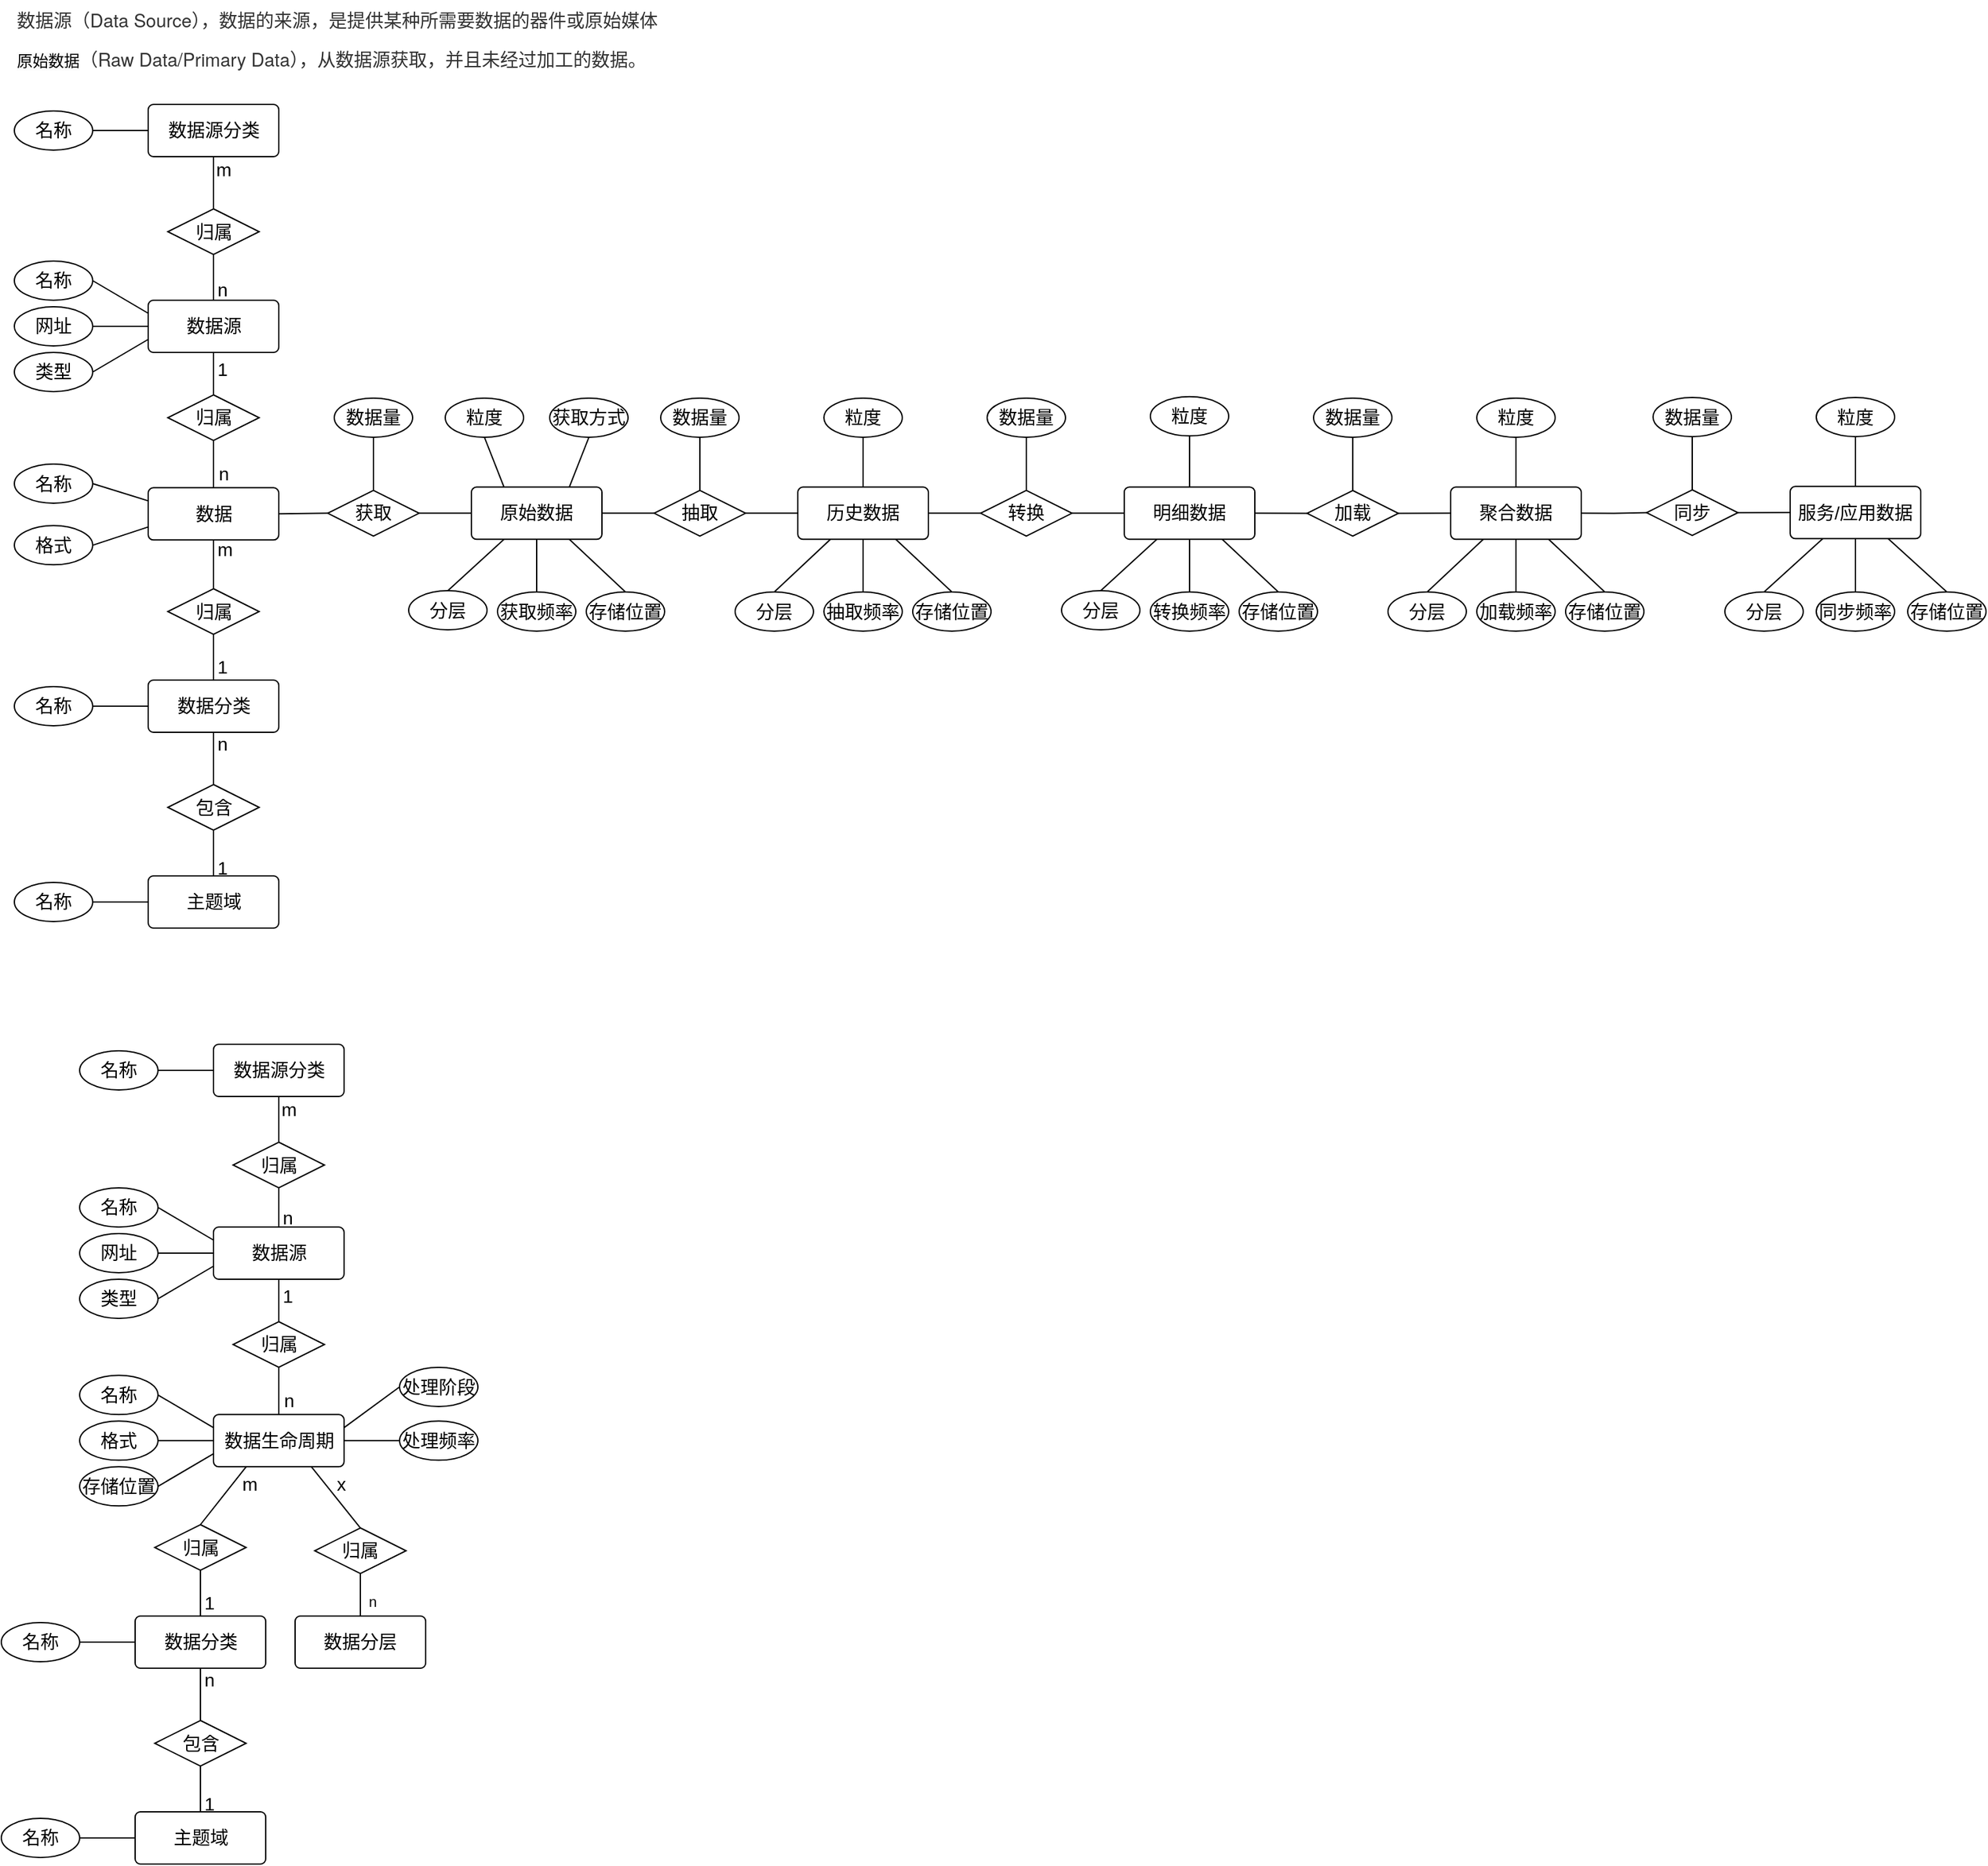 <mxfile version="21.7.0" type="github">
  <diagram name="第 1 页" id="xS20llQHIGYEkxfeYoXw">
    <mxGraphModel dx="1365" dy="743" grid="1" gridSize="10" guides="1" tooltips="1" connect="1" arrows="1" fold="1" page="1" pageScale="1" pageWidth="827" pageHeight="1169" math="0" shadow="0">
      <root>
        <mxCell id="0" />
        <mxCell id="1" parent="0" />
        <mxCell id="eYtLX1sueXq6XXSOePco-15" value="&lt;div style=&quot;text-indent: 0px;&quot;&gt;&lt;span style=&quot;background-color: rgb(255, 255, 255); color: rgb(51, 51, 51); font-family: &amp;quot;Helvetica Neue&amp;quot;, Helvetica, Arial, &amp;quot;PingFang SC&amp;quot;, &amp;quot;Hiragino Sans GB&amp;quot;, &amp;quot;Microsoft YaHei&amp;quot;, &amp;quot;WenQuanYi Micro Hei&amp;quot;, sans-serif, font-extend; font-size: 14px; text-indent: 28px;&quot;&gt;数据源（Data Source），数据的来源，是提供某种所需要数据的器件或原始媒体&lt;/span&gt;&lt;/div&gt;" style="text;html=1;align=left;verticalAlign=middle;resizable=0;points=[];autosize=1;strokeColor=none;fillColor=none;" parent="1" vertex="1">
          <mxGeometry x="10" y="20" width="520" height="30" as="geometry" />
        </mxCell>
        <mxCell id="eYtLX1sueXq6XXSOePco-158" value="数据源分类" style="rounded=1;arcSize=10;whiteSpace=wrap;html=1;align=center;fontSize=14;" parent="1" vertex="1">
          <mxGeometry x="112.5" y="100" width="100" height="40" as="geometry" />
        </mxCell>
        <mxCell id="eYtLX1sueXq6XXSOePco-214" style="rounded=0;orthogonalLoop=1;jettySize=auto;html=1;exitX=0.5;exitY=1;exitDx=0;exitDy=0;entryX=0.5;entryY=0;entryDx=0;entryDy=0;endArrow=none;endFill=0;fontSize=14;" parent="1" source="eYtLX1sueXq6XXSOePco-168" target="eYtLX1sueXq6XXSOePco-213" edge="1">
          <mxGeometry relative="1" as="geometry" />
        </mxCell>
        <mxCell id="gx6p3o4MY4u04sLQPve0-1" value="m" style="edgeLabel;html=1;align=center;verticalAlign=middle;resizable=0;points=[];fontSize=14;" parent="eYtLX1sueXq6XXSOePco-214" vertex="1" connectable="0">
          <mxGeometry x="-0.563" y="1" relative="1" as="geometry">
            <mxPoint x="7" y="-1" as="offset" />
          </mxGeometry>
        </mxCell>
        <mxCell id="SpvelTxBawjxUC9liyV8-4" style="rounded=0;orthogonalLoop=1;jettySize=auto;html=1;exitX=1;exitY=0.5;exitDx=0;exitDy=0;endArrow=none;endFill=0;entryX=0;entryY=0.5;entryDx=0;entryDy=0;fontSize=14;" edge="1" parent="1" source="eYtLX1sueXq6XXSOePco-168" target="SpvelTxBawjxUC9liyV8-5">
          <mxGeometry relative="1" as="geometry">
            <mxPoint x="262.5" y="376.17" as="targetPoint" />
          </mxGeometry>
        </mxCell>
        <mxCell id="eYtLX1sueXq6XXSOePco-168" value="数据" style="rounded=1;arcSize=10;whiteSpace=wrap;html=1;align=center;fontSize=14;" parent="1" vertex="1">
          <mxGeometry x="112.5" y="393.67" width="100" height="40" as="geometry" />
        </mxCell>
        <mxCell id="SpvelTxBawjxUC9liyV8-2" style="rounded=0;orthogonalLoop=1;jettySize=auto;html=1;exitX=1;exitY=0.5;exitDx=0;exitDy=0;entryX=0;entryY=0.25;entryDx=0;entryDy=0;endArrow=none;endFill=0;fontSize=14;" edge="1" parent="1" source="eYtLX1sueXq6XXSOePco-169" target="eYtLX1sueXq6XXSOePco-168">
          <mxGeometry relative="1" as="geometry" />
        </mxCell>
        <mxCell id="eYtLX1sueXq6XXSOePco-169" value="名称" style="ellipse;whiteSpace=wrap;html=1;align=center;fontSize=14;" parent="1" vertex="1">
          <mxGeometry x="10" y="375.5" width="60" height="30" as="geometry" />
        </mxCell>
        <mxCell id="SpvelTxBawjxUC9liyV8-1" style="rounded=0;orthogonalLoop=1;jettySize=auto;html=1;exitX=1;exitY=0.5;exitDx=0;exitDy=0;entryX=0;entryY=0.75;entryDx=0;entryDy=0;endArrow=none;endFill=0;fontSize=14;" edge="1" parent="1" source="eYtLX1sueXq6XXSOePco-170" target="eYtLX1sueXq6XXSOePco-168">
          <mxGeometry relative="1" as="geometry" />
        </mxCell>
        <mxCell id="eYtLX1sueXq6XXSOePco-170" value="格式" style="ellipse;whiteSpace=wrap;html=1;align=center;fontSize=14;" parent="1" vertex="1">
          <mxGeometry x="10" y="422.67" width="60" height="30" as="geometry" />
        </mxCell>
        <mxCell id="eYtLX1sueXq6XXSOePco-184" value="&lt;div style=&quot;text-indent: 0px;&quot;&gt;&lt;span style=&quot;text-indent: 28px; font-size: 12px; background-color: rgb(251, 251, 251);&quot;&gt;原始数据&lt;/span&gt;&lt;span style=&quot;background-color: rgb(255, 255, 255); color: rgb(51, 51, 51); font-family: &amp;quot;Helvetica Neue&amp;quot;, Helvetica, Arial, &amp;quot;PingFang SC&amp;quot;, &amp;quot;Hiragino Sans GB&amp;quot;, &amp;quot;Microsoft YaHei&amp;quot;, &amp;quot;WenQuanYi Micro Hei&amp;quot;, sans-serif, font-extend; font-size: 14px; text-indent: 28px;&quot;&gt;（Raw Data/Primary Data），从数据源获取，并且未经过加工的数据。&lt;/span&gt;&lt;/div&gt;" style="text;html=1;align=left;verticalAlign=middle;resizable=0;points=[];autosize=1;strokeColor=none;fillColor=none;" parent="1" vertex="1">
          <mxGeometry x="10" y="50" width="510" height="30" as="geometry" />
        </mxCell>
        <mxCell id="eYtLX1sueXq6XXSOePco-212" style="rounded=0;orthogonalLoop=1;jettySize=auto;html=1;exitX=0.5;exitY=1;exitDx=0;exitDy=0;endArrow=none;endFill=0;fontSize=14;" parent="1" source="eYtLX1sueXq6XXSOePco-201" target="eYtLX1sueXq6XXSOePco-168" edge="1">
          <mxGeometry relative="1" as="geometry" />
        </mxCell>
        <mxCell id="eYtLX1sueXq6XXSOePco-229" value="n" style="edgeLabel;html=1;align=center;verticalAlign=middle;resizable=0;points=[];fontSize=14;" parent="eYtLX1sueXq6XXSOePco-212" vertex="1" connectable="0">
          <mxGeometry x="0.512" y="2" relative="1" as="geometry">
            <mxPoint x="5" y="-2" as="offset" />
          </mxGeometry>
        </mxCell>
        <mxCell id="eYtLX1sueXq6XXSOePco-201" value="归属" style="shape=rhombus;perimeter=rhombusPerimeter;whiteSpace=wrap;html=1;align=center;fontSize=14;" parent="1" vertex="1">
          <mxGeometry x="127.5" y="322.5" width="70" height="35" as="geometry" />
        </mxCell>
        <mxCell id="eYtLX1sueXq6XXSOePco-211" style="rounded=0;orthogonalLoop=1;jettySize=auto;html=1;exitX=0.5;exitY=1;exitDx=0;exitDy=0;entryX=0.5;entryY=0;entryDx=0;entryDy=0;endArrow=none;endFill=0;fontSize=14;" parent="1" source="eYtLX1sueXq6XXSOePco-204" target="eYtLX1sueXq6XXSOePco-201" edge="1">
          <mxGeometry relative="1" as="geometry" />
        </mxCell>
        <mxCell id="eYtLX1sueXq6XXSOePco-227" value="1" style="edgeLabel;html=1;align=center;verticalAlign=middle;resizable=0;points=[];fontSize=14;" parent="eYtLX1sueXq6XXSOePco-211" vertex="1" connectable="0">
          <mxGeometry x="-0.706" y="1" relative="1" as="geometry">
            <mxPoint x="5" y="8" as="offset" />
          </mxGeometry>
        </mxCell>
        <mxCell id="SpvelTxBawjxUC9liyV8-14" style="rounded=0;orthogonalLoop=1;jettySize=auto;html=1;exitX=0.5;exitY=0;exitDx=0;exitDy=0;entryX=0.5;entryY=1;entryDx=0;entryDy=0;endArrow=none;endFill=0;fontSize=14;" edge="1" parent="1" source="eYtLX1sueXq6XXSOePco-204" target="gx6p3o4MY4u04sLQPve0-5">
          <mxGeometry relative="1" as="geometry" />
        </mxCell>
        <mxCell id="SpvelTxBawjxUC9liyV8-20" value="n" style="edgeLabel;html=1;align=center;verticalAlign=middle;resizable=0;points=[];fontSize=14;" vertex="1" connectable="0" parent="SpvelTxBawjxUC9liyV8-14">
          <mxGeometry x="-0.465" relative="1" as="geometry">
            <mxPoint x="6" y="1" as="offset" />
          </mxGeometry>
        </mxCell>
        <mxCell id="eYtLX1sueXq6XXSOePco-204" value="数据源" style="rounded=1;arcSize=10;whiteSpace=wrap;html=1;align=center;fontSize=14;" parent="1" vertex="1">
          <mxGeometry x="112.5" y="250.0" width="100" height="40" as="geometry" />
        </mxCell>
        <mxCell id="SpvelTxBawjxUC9liyV8-13" style="rounded=0;orthogonalLoop=1;jettySize=auto;html=1;exitX=1;exitY=0.5;exitDx=0;exitDy=0;entryX=0;entryY=0.75;entryDx=0;entryDy=0;endArrow=none;endFill=0;fontSize=14;" edge="1" parent="1" source="eYtLX1sueXq6XXSOePco-205" target="eYtLX1sueXq6XXSOePco-204">
          <mxGeometry relative="1" as="geometry" />
        </mxCell>
        <mxCell id="eYtLX1sueXq6XXSOePco-205" value="类型" style="ellipse;whiteSpace=wrap;html=1;align=center;fontSize=14;" parent="1" vertex="1">
          <mxGeometry x="10" y="290" width="60" height="30" as="geometry" />
        </mxCell>
        <mxCell id="SpvelTxBawjxUC9liyV8-11" style="rounded=0;orthogonalLoop=1;jettySize=auto;html=1;exitX=1;exitY=0.5;exitDx=0;exitDy=0;entryX=0;entryY=0.5;entryDx=0;entryDy=0;endArrow=none;endFill=0;fontSize=14;" edge="1" parent="1" source="eYtLX1sueXq6XXSOePco-206" target="eYtLX1sueXq6XXSOePco-204">
          <mxGeometry relative="1" as="geometry" />
        </mxCell>
        <mxCell id="eYtLX1sueXq6XXSOePco-206" value="网址" style="ellipse;whiteSpace=wrap;html=1;align=center;fontSize=14;" parent="1" vertex="1">
          <mxGeometry x="10" y="255" width="60" height="30" as="geometry" />
        </mxCell>
        <mxCell id="SpvelTxBawjxUC9liyV8-12" style="rounded=0;orthogonalLoop=1;jettySize=auto;html=1;exitX=1;exitY=0.5;exitDx=0;exitDy=0;entryX=0;entryY=0.25;entryDx=0;entryDy=0;endArrow=none;endFill=0;fontSize=14;" edge="1" parent="1" source="eYtLX1sueXq6XXSOePco-207" target="eYtLX1sueXq6XXSOePco-204">
          <mxGeometry relative="1" as="geometry" />
        </mxCell>
        <mxCell id="eYtLX1sueXq6XXSOePco-207" value="名称" style="ellipse;whiteSpace=wrap;html=1;align=center;fontSize=14;" parent="1" vertex="1">
          <mxGeometry x="10" y="220" width="60" height="30" as="geometry" />
        </mxCell>
        <mxCell id="eYtLX1sueXq6XXSOePco-218" style="rounded=0;orthogonalLoop=1;jettySize=auto;html=1;exitX=0.5;exitY=1;exitDx=0;exitDy=0;entryX=0.5;entryY=0;entryDx=0;entryDy=0;endArrow=none;endFill=0;fontSize=14;" parent="1" source="eYtLX1sueXq6XXSOePco-213" target="eYtLX1sueXq6XXSOePco-216" edge="1">
          <mxGeometry relative="1" as="geometry" />
        </mxCell>
        <mxCell id="gx6p3o4MY4u04sLQPve0-2" value="1" style="edgeLabel;html=1;align=center;verticalAlign=middle;resizable=0;points=[];fontSize=14;" parent="eYtLX1sueXq6XXSOePco-218" vertex="1" connectable="0">
          <mxGeometry x="0.426" y="2" relative="1" as="geometry">
            <mxPoint x="4" as="offset" />
          </mxGeometry>
        </mxCell>
        <mxCell id="eYtLX1sueXq6XXSOePco-213" value="归属" style="shape=rhombus;perimeter=rhombusPerimeter;whiteSpace=wrap;html=1;align=center;fontSize=14;" parent="1" vertex="1">
          <mxGeometry x="127.5" y="471" width="70" height="35" as="geometry" />
        </mxCell>
        <mxCell id="eYtLX1sueXq6XXSOePco-220" style="rounded=0;orthogonalLoop=1;jettySize=auto;html=1;exitX=0.5;exitY=1;exitDx=0;exitDy=0;entryX=0.5;entryY=0;entryDx=0;entryDy=0;endArrow=none;endFill=0;fontSize=14;" parent="1" source="eYtLX1sueXq6XXSOePco-216" target="eYtLX1sueXq6XXSOePco-219" edge="1">
          <mxGeometry relative="1" as="geometry" />
        </mxCell>
        <mxCell id="gx6p3o4MY4u04sLQPve0-3" value="n" style="edgeLabel;html=1;align=center;verticalAlign=middle;resizable=0;points=[];fontSize=14;" parent="eYtLX1sueXq6XXSOePco-220" vertex="1" connectable="0">
          <mxGeometry x="-0.564" y="1" relative="1" as="geometry">
            <mxPoint x="5" as="offset" />
          </mxGeometry>
        </mxCell>
        <mxCell id="SpvelTxBawjxUC9liyV8-9" style="rounded=0;orthogonalLoop=1;jettySize=auto;html=1;exitX=0;exitY=0.5;exitDx=0;exitDy=0;entryX=1;entryY=0.5;entryDx=0;entryDy=0;endArrow=none;endFill=0;fontSize=14;" edge="1" parent="1" source="eYtLX1sueXq6XXSOePco-216" target="eYtLX1sueXq6XXSOePco-217">
          <mxGeometry relative="1" as="geometry" />
        </mxCell>
        <mxCell id="eYtLX1sueXq6XXSOePco-216" value="数据分类" style="rounded=1;arcSize=10;whiteSpace=wrap;html=1;align=center;fontSize=14;" parent="1" vertex="1">
          <mxGeometry x="112.5" y="541" width="100" height="40" as="geometry" />
        </mxCell>
        <mxCell id="eYtLX1sueXq6XXSOePco-217" value="名称" style="ellipse;whiteSpace=wrap;html=1;align=center;fontSize=14;" parent="1" vertex="1">
          <mxGeometry x="10" y="546" width="60" height="30" as="geometry" />
        </mxCell>
        <mxCell id="eYtLX1sueXq6XXSOePco-223" style="rounded=0;orthogonalLoop=1;jettySize=auto;html=1;exitX=0.5;exitY=1;exitDx=0;exitDy=0;entryX=0.5;entryY=0;entryDx=0;entryDy=0;endArrow=none;endFill=0;fontSize=14;" parent="1" source="eYtLX1sueXq6XXSOePco-219" target="eYtLX1sueXq6XXSOePco-222" edge="1">
          <mxGeometry relative="1" as="geometry" />
        </mxCell>
        <mxCell id="gx6p3o4MY4u04sLQPve0-4" value="1" style="edgeLabel;html=1;align=center;verticalAlign=middle;resizable=0;points=[];fontSize=14;" parent="eYtLX1sueXq6XXSOePco-223" vertex="1" connectable="0">
          <mxGeometry x="0.559" y="1" relative="1" as="geometry">
            <mxPoint x="5" y="1" as="offset" />
          </mxGeometry>
        </mxCell>
        <mxCell id="eYtLX1sueXq6XXSOePco-219" value="包含" style="shape=rhombus;perimeter=rhombusPerimeter;whiteSpace=wrap;html=1;align=center;fontSize=14;" parent="1" vertex="1">
          <mxGeometry x="127.5" y="621" width="70" height="35" as="geometry" />
        </mxCell>
        <mxCell id="SpvelTxBawjxUC9liyV8-10" style="rounded=0;orthogonalLoop=1;jettySize=auto;html=1;exitX=0;exitY=0.5;exitDx=0;exitDy=0;entryX=1;entryY=0.5;entryDx=0;entryDy=0;endArrow=none;endFill=0;fontSize=14;" edge="1" parent="1" source="eYtLX1sueXq6XXSOePco-222" target="eYtLX1sueXq6XXSOePco-224">
          <mxGeometry relative="1" as="geometry" />
        </mxCell>
        <mxCell id="eYtLX1sueXq6XXSOePco-222" value="主题域" style="rounded=1;arcSize=10;whiteSpace=wrap;html=1;align=center;fontSize=14;" parent="1" vertex="1">
          <mxGeometry x="112.5" y="691" width="100" height="40" as="geometry" />
        </mxCell>
        <mxCell id="eYtLX1sueXq6XXSOePco-224" value="名称" style="ellipse;whiteSpace=wrap;html=1;align=center;fontSize=14;" parent="1" vertex="1">
          <mxGeometry x="10" y="696" width="60" height="30" as="geometry" />
        </mxCell>
        <mxCell id="SpvelTxBawjxUC9liyV8-15" style="rounded=0;orthogonalLoop=1;jettySize=auto;html=1;exitX=0.5;exitY=0;exitDx=0;exitDy=0;entryX=0.5;entryY=1;entryDx=0;entryDy=0;endArrow=none;endFill=0;fontSize=14;" edge="1" parent="1" source="gx6p3o4MY4u04sLQPve0-5" target="eYtLX1sueXq6XXSOePco-158">
          <mxGeometry relative="1" as="geometry" />
        </mxCell>
        <mxCell id="SpvelTxBawjxUC9liyV8-21" value="m" style="edgeLabel;html=1;align=center;verticalAlign=middle;resizable=0;points=[];fontSize=14;" vertex="1" connectable="0" parent="SpvelTxBawjxUC9liyV8-15">
          <mxGeometry x="0.818" y="-1" relative="1" as="geometry">
            <mxPoint x="6" y="6" as="offset" />
          </mxGeometry>
        </mxCell>
        <mxCell id="gx6p3o4MY4u04sLQPve0-5" value="归属" style="shape=rhombus;perimeter=rhombusPerimeter;whiteSpace=wrap;html=1;align=center;fontSize=14;" parent="1" vertex="1">
          <mxGeometry x="127.5" y="180" width="70" height="35" as="geometry" />
        </mxCell>
        <mxCell id="SpvelTxBawjxUC9liyV8-16" style="rounded=0;orthogonalLoop=1;jettySize=auto;html=1;exitX=1;exitY=0.5;exitDx=0;exitDy=0;entryX=0;entryY=0.5;entryDx=0;entryDy=0;endArrow=none;endFill=0;fontSize=14;" edge="1" parent="1" source="gx6p3o4MY4u04sLQPve0-9" target="eYtLX1sueXq6XXSOePco-158">
          <mxGeometry relative="1" as="geometry" />
        </mxCell>
        <mxCell id="gx6p3o4MY4u04sLQPve0-9" value="名称" style="ellipse;whiteSpace=wrap;html=1;align=center;fontSize=14;" parent="1" vertex="1">
          <mxGeometry x="10" y="105" width="60" height="30" as="geometry" />
        </mxCell>
        <mxCell id="SpvelTxBawjxUC9liyV8-8" style="rounded=0;orthogonalLoop=1;jettySize=auto;html=1;exitX=1;exitY=0.5;exitDx=0;exitDy=0;entryX=0;entryY=0.5;entryDx=0;entryDy=0;endArrow=none;endFill=0;fontSize=14;" edge="1" parent="1" source="SpvelTxBawjxUC9liyV8-5" target="SpvelTxBawjxUC9liyV8-7">
          <mxGeometry relative="1" as="geometry" />
        </mxCell>
        <mxCell id="SpvelTxBawjxUC9liyV8-24" style="rounded=0;orthogonalLoop=1;jettySize=auto;html=1;exitX=0.5;exitY=0;exitDx=0;exitDy=0;entryX=0.5;entryY=1;entryDx=0;entryDy=0;endArrow=none;endFill=0;fontSize=14;" edge="1" parent="1" source="SpvelTxBawjxUC9liyV8-5" target="SpvelTxBawjxUC9liyV8-23">
          <mxGeometry relative="1" as="geometry" />
        </mxCell>
        <mxCell id="SpvelTxBawjxUC9liyV8-5" value="获取" style="shape=rhombus;perimeter=rhombusPerimeter;whiteSpace=wrap;html=1;align=center;fontSize=14;" vertex="1" parent="1">
          <mxGeometry x="250" y="395.67" width="70" height="35" as="geometry" />
        </mxCell>
        <mxCell id="SpvelTxBawjxUC9liyV8-26" style="rounded=0;orthogonalLoop=1;jettySize=auto;html=1;exitX=0.25;exitY=0;exitDx=0;exitDy=0;entryX=0.5;entryY=1;entryDx=0;entryDy=0;endArrow=none;endFill=0;fontSize=14;" edge="1" parent="1" source="SpvelTxBawjxUC9liyV8-7" target="SpvelTxBawjxUC9liyV8-25">
          <mxGeometry relative="1" as="geometry" />
        </mxCell>
        <mxCell id="SpvelTxBawjxUC9liyV8-28" style="rounded=0;orthogonalLoop=1;jettySize=auto;html=1;exitX=0.25;exitY=1;exitDx=0;exitDy=0;entryX=0.5;entryY=0;entryDx=0;entryDy=0;endArrow=none;endFill=0;fontSize=14;" edge="1" parent="1" source="SpvelTxBawjxUC9liyV8-7" target="SpvelTxBawjxUC9liyV8-27">
          <mxGeometry relative="1" as="geometry" />
        </mxCell>
        <mxCell id="SpvelTxBawjxUC9liyV8-30" style="rounded=0;orthogonalLoop=1;jettySize=auto;html=1;exitX=0.75;exitY=1;exitDx=0;exitDy=0;entryX=0.5;entryY=0;entryDx=0;entryDy=0;endArrow=none;endFill=0;fontSize=14;" edge="1" parent="1" source="SpvelTxBawjxUC9liyV8-7" target="SpvelTxBawjxUC9liyV8-29">
          <mxGeometry relative="1" as="geometry" />
        </mxCell>
        <mxCell id="SpvelTxBawjxUC9liyV8-36" style="rounded=0;orthogonalLoop=1;jettySize=auto;html=1;exitX=1;exitY=0.5;exitDx=0;exitDy=0;entryX=0;entryY=0.5;entryDx=0;entryDy=0;endArrow=none;endFill=0;" edge="1" parent="1" source="SpvelTxBawjxUC9liyV8-7" target="SpvelTxBawjxUC9liyV8-35">
          <mxGeometry relative="1" as="geometry" />
        </mxCell>
        <mxCell id="SpvelTxBawjxUC9liyV8-140" style="edgeStyle=orthogonalEdgeStyle;rounded=0;orthogonalLoop=1;jettySize=auto;html=1;exitX=0.5;exitY=1;exitDx=0;exitDy=0;entryX=0.5;entryY=0;entryDx=0;entryDy=0;endArrow=none;endFill=0;" edge="1" parent="1" source="SpvelTxBawjxUC9liyV8-7" target="SpvelTxBawjxUC9liyV8-139">
          <mxGeometry relative="1" as="geometry" />
        </mxCell>
        <mxCell id="SpvelTxBawjxUC9liyV8-7" value="原始数据" style="rounded=1;arcSize=10;whiteSpace=wrap;html=1;align=center;fontSize=14;" vertex="1" parent="1">
          <mxGeometry x="360" y="393.17" width="100" height="40" as="geometry" />
        </mxCell>
        <mxCell id="SpvelTxBawjxUC9liyV8-23" value="数据量" style="ellipse;whiteSpace=wrap;html=1;align=center;fontSize=14;" vertex="1" parent="1">
          <mxGeometry x="255" y="325" width="60" height="30" as="geometry" />
        </mxCell>
        <mxCell id="SpvelTxBawjxUC9liyV8-25" value="粒度" style="ellipse;whiteSpace=wrap;html=1;align=center;fontSize=14;" vertex="1" parent="1">
          <mxGeometry x="340" y="325" width="60" height="30" as="geometry" />
        </mxCell>
        <mxCell id="SpvelTxBawjxUC9liyV8-27" value="分层" style="ellipse;whiteSpace=wrap;html=1;align=center;fontSize=14;" vertex="1" parent="1">
          <mxGeometry x="312" y="472.5" width="60" height="30" as="geometry" />
        </mxCell>
        <mxCell id="SpvelTxBawjxUC9liyV8-29" value="存储位置" style="ellipse;whiteSpace=wrap;html=1;align=center;fontSize=14;" vertex="1" parent="1">
          <mxGeometry x="448" y="473.5" width="60" height="30" as="geometry" />
        </mxCell>
        <mxCell id="SpvelTxBawjxUC9liyV8-34" style="rounded=0;orthogonalLoop=1;jettySize=auto;html=1;exitX=0.5;exitY=1;exitDx=0;exitDy=0;entryX=0.75;entryY=0;entryDx=0;entryDy=0;endArrow=none;endFill=0;fontSize=14;" edge="1" parent="1" source="SpvelTxBawjxUC9liyV8-32" target="SpvelTxBawjxUC9liyV8-7">
          <mxGeometry relative="1" as="geometry" />
        </mxCell>
        <mxCell id="SpvelTxBawjxUC9liyV8-32" value="获取方式" style="ellipse;whiteSpace=wrap;html=1;align=center;fontSize=14;" vertex="1" parent="1">
          <mxGeometry x="420" y="325" width="60" height="30" as="geometry" />
        </mxCell>
        <mxCell id="SpvelTxBawjxUC9liyV8-39" style="rounded=0;orthogonalLoop=1;jettySize=auto;html=1;exitX=1;exitY=0.5;exitDx=0;exitDy=0;entryX=0;entryY=0.5;entryDx=0;entryDy=0;endArrow=none;endFill=0;" edge="1" parent="1" source="SpvelTxBawjxUC9liyV8-35" target="SpvelTxBawjxUC9liyV8-38">
          <mxGeometry relative="1" as="geometry" />
        </mxCell>
        <mxCell id="SpvelTxBawjxUC9liyV8-41" style="rounded=0;orthogonalLoop=1;jettySize=auto;html=1;exitX=0.5;exitY=0;exitDx=0;exitDy=0;entryX=0.5;entryY=1;entryDx=0;entryDy=0;endArrow=none;endFill=0;" edge="1" parent="1" source="SpvelTxBawjxUC9liyV8-35" target="SpvelTxBawjxUC9liyV8-40">
          <mxGeometry relative="1" as="geometry" />
        </mxCell>
        <mxCell id="SpvelTxBawjxUC9liyV8-35" value="抽取" style="shape=rhombus;perimeter=rhombusPerimeter;whiteSpace=wrap;html=1;align=center;fontSize=14;" vertex="1" parent="1">
          <mxGeometry x="500" y="395.67" width="70" height="35" as="geometry" />
        </mxCell>
        <mxCell id="SpvelTxBawjxUC9liyV8-44" style="rounded=0;orthogonalLoop=1;jettySize=auto;html=1;exitX=0.25;exitY=1;exitDx=0;exitDy=0;entryX=0.5;entryY=0;entryDx=0;entryDy=0;endArrow=none;endFill=0;" edge="1" parent="1" source="SpvelTxBawjxUC9liyV8-38" target="SpvelTxBawjxUC9liyV8-42">
          <mxGeometry relative="1" as="geometry" />
        </mxCell>
        <mxCell id="SpvelTxBawjxUC9liyV8-45" style="rounded=0;orthogonalLoop=1;jettySize=auto;html=1;exitX=0.75;exitY=1;exitDx=0;exitDy=0;entryX=0.5;entryY=0;entryDx=0;entryDy=0;endArrow=none;endFill=0;" edge="1" parent="1" source="SpvelTxBawjxUC9liyV8-38" target="SpvelTxBawjxUC9liyV8-43">
          <mxGeometry relative="1" as="geometry" />
        </mxCell>
        <mxCell id="SpvelTxBawjxUC9liyV8-50" style="rounded=0;orthogonalLoop=1;jettySize=auto;html=1;exitX=1;exitY=0.5;exitDx=0;exitDy=0;entryX=0;entryY=0.5;entryDx=0;entryDy=0;endArrow=none;endFill=0;" edge="1" parent="1" source="SpvelTxBawjxUC9liyV8-38" target="SpvelTxBawjxUC9liyV8-49">
          <mxGeometry relative="1" as="geometry" />
        </mxCell>
        <mxCell id="SpvelTxBawjxUC9liyV8-142" style="rounded=0;orthogonalLoop=1;jettySize=auto;html=1;exitX=0.5;exitY=1;exitDx=0;exitDy=0;endArrow=none;endFill=0;" edge="1" parent="1" source="SpvelTxBawjxUC9liyV8-38" target="SpvelTxBawjxUC9liyV8-141">
          <mxGeometry relative="1" as="geometry" />
        </mxCell>
        <mxCell id="SpvelTxBawjxUC9liyV8-38" value="历史数据" style="rounded=1;arcSize=10;whiteSpace=wrap;html=1;align=center;fontSize=14;" vertex="1" parent="1">
          <mxGeometry x="610" y="393.17" width="100" height="40" as="geometry" />
        </mxCell>
        <mxCell id="SpvelTxBawjxUC9liyV8-40" value="数据量" style="ellipse;whiteSpace=wrap;html=1;align=center;fontSize=14;" vertex="1" parent="1">
          <mxGeometry x="505" y="325" width="60" height="30" as="geometry" />
        </mxCell>
        <mxCell id="SpvelTxBawjxUC9liyV8-42" value="分层" style="ellipse;whiteSpace=wrap;html=1;align=center;fontSize=14;" vertex="1" parent="1">
          <mxGeometry x="562" y="473.5" width="60" height="30" as="geometry" />
        </mxCell>
        <mxCell id="SpvelTxBawjxUC9liyV8-43" value="存储位置" style="ellipse;whiteSpace=wrap;html=1;align=center;fontSize=14;" vertex="1" parent="1">
          <mxGeometry x="698" y="473.5" width="60" height="30" as="geometry" />
        </mxCell>
        <mxCell id="SpvelTxBawjxUC9liyV8-48" style="rounded=0;orthogonalLoop=1;jettySize=auto;html=1;exitX=0.5;exitY=1;exitDx=0;exitDy=0;entryX=0.5;entryY=0;entryDx=0;entryDy=0;endArrow=none;endFill=0;" edge="1" parent="1" source="SpvelTxBawjxUC9liyV8-47" target="SpvelTxBawjxUC9liyV8-38">
          <mxGeometry relative="1" as="geometry" />
        </mxCell>
        <mxCell id="SpvelTxBawjxUC9liyV8-47" value="粒度" style="ellipse;whiteSpace=wrap;html=1;align=center;fontSize=14;" vertex="1" parent="1">
          <mxGeometry x="630" y="325" width="60" height="30" as="geometry" />
        </mxCell>
        <mxCell id="SpvelTxBawjxUC9liyV8-61" style="rounded=0;orthogonalLoop=1;jettySize=auto;html=1;exitX=1;exitY=0.5;exitDx=0;exitDy=0;entryX=0;entryY=0.5;entryDx=0;entryDy=0;endArrow=none;endFill=0;" edge="1" parent="1" source="SpvelTxBawjxUC9liyV8-49" target="SpvelTxBawjxUC9liyV8-56">
          <mxGeometry relative="1" as="geometry" />
        </mxCell>
        <mxCell id="SpvelTxBawjxUC9liyV8-63" style="rounded=0;orthogonalLoop=1;jettySize=auto;html=1;exitX=0.5;exitY=0;exitDx=0;exitDy=0;entryX=0.5;entryY=1;entryDx=0;entryDy=0;endArrow=none;endFill=0;" edge="1" parent="1" source="SpvelTxBawjxUC9liyV8-49" target="SpvelTxBawjxUC9liyV8-62">
          <mxGeometry relative="1" as="geometry" />
        </mxCell>
        <mxCell id="SpvelTxBawjxUC9liyV8-49" value="转换" style="shape=rhombus;perimeter=rhombusPerimeter;whiteSpace=wrap;html=1;align=center;fontSize=14;" vertex="1" parent="1">
          <mxGeometry x="750" y="395.67" width="70" height="35" as="geometry" />
        </mxCell>
        <mxCell id="SpvelTxBawjxUC9liyV8-54" style="rounded=0;orthogonalLoop=1;jettySize=auto;html=1;exitX=0.25;exitY=1;exitDx=0;exitDy=0;entryX=0.5;entryY=0;entryDx=0;entryDy=0;endArrow=none;endFill=0;" edge="1" parent="1" source="SpvelTxBawjxUC9liyV8-56" target="SpvelTxBawjxUC9liyV8-57">
          <mxGeometry relative="1" as="geometry" />
        </mxCell>
        <mxCell id="SpvelTxBawjxUC9liyV8-55" style="rounded=0;orthogonalLoop=1;jettySize=auto;html=1;exitX=0.75;exitY=1;exitDx=0;exitDy=0;entryX=0.5;entryY=0;entryDx=0;entryDy=0;endArrow=none;endFill=0;" edge="1" parent="1" source="SpvelTxBawjxUC9liyV8-56" target="SpvelTxBawjxUC9liyV8-58">
          <mxGeometry relative="1" as="geometry" />
        </mxCell>
        <mxCell id="SpvelTxBawjxUC9liyV8-75" style="rounded=0;orthogonalLoop=1;jettySize=auto;html=1;exitX=1;exitY=0.5;exitDx=0;exitDy=0;entryX=0;entryY=0.5;entryDx=0;entryDy=0;endArrow=none;endFill=0;" edge="1" parent="1" source="SpvelTxBawjxUC9liyV8-56" target="SpvelTxBawjxUC9liyV8-66">
          <mxGeometry relative="1" as="geometry" />
        </mxCell>
        <mxCell id="SpvelTxBawjxUC9liyV8-144" style="rounded=0;orthogonalLoop=1;jettySize=auto;html=1;exitX=0.5;exitY=1;exitDx=0;exitDy=0;entryX=0.5;entryY=0;entryDx=0;entryDy=0;endArrow=none;endFill=0;" edge="1" parent="1" source="SpvelTxBawjxUC9liyV8-56" target="SpvelTxBawjxUC9liyV8-143">
          <mxGeometry relative="1" as="geometry" />
        </mxCell>
        <mxCell id="SpvelTxBawjxUC9liyV8-56" value="明细数据" style="rounded=1;arcSize=10;whiteSpace=wrap;html=1;align=center;fontSize=14;" vertex="1" parent="1">
          <mxGeometry x="860" y="393.09" width="100" height="40" as="geometry" />
        </mxCell>
        <mxCell id="SpvelTxBawjxUC9liyV8-57" value="分层" style="ellipse;whiteSpace=wrap;html=1;align=center;fontSize=14;" vertex="1" parent="1">
          <mxGeometry x="812" y="472.5" width="60" height="30" as="geometry" />
        </mxCell>
        <mxCell id="SpvelTxBawjxUC9liyV8-58" value="存储位置" style="ellipse;whiteSpace=wrap;html=1;align=center;fontSize=14;" vertex="1" parent="1">
          <mxGeometry x="948" y="473.5" width="60" height="30" as="geometry" />
        </mxCell>
        <mxCell id="SpvelTxBawjxUC9liyV8-59" style="rounded=0;orthogonalLoop=1;jettySize=auto;html=1;exitX=0.5;exitY=1;exitDx=0;exitDy=0;entryX=0.5;entryY=0;entryDx=0;entryDy=0;endArrow=none;endFill=0;" edge="1" parent="1" source="SpvelTxBawjxUC9liyV8-60" target="SpvelTxBawjxUC9liyV8-56">
          <mxGeometry relative="1" as="geometry" />
        </mxCell>
        <mxCell id="SpvelTxBawjxUC9liyV8-60" value="粒度" style="ellipse;whiteSpace=wrap;html=1;align=center;fontSize=14;" vertex="1" parent="1">
          <mxGeometry x="880" y="323.92" width="60" height="30" as="geometry" />
        </mxCell>
        <mxCell id="SpvelTxBawjxUC9liyV8-62" value="数据量" style="ellipse;whiteSpace=wrap;html=1;align=center;fontSize=14;" vertex="1" parent="1">
          <mxGeometry x="755" y="325" width="60" height="30" as="geometry" />
        </mxCell>
        <mxCell id="SpvelTxBawjxUC9liyV8-64" style="rounded=0;orthogonalLoop=1;jettySize=auto;html=1;exitX=1;exitY=0.5;exitDx=0;exitDy=0;entryX=0;entryY=0.5;entryDx=0;entryDy=0;endArrow=none;endFill=0;" edge="1" parent="1" source="SpvelTxBawjxUC9liyV8-66" target="SpvelTxBawjxUC9liyV8-69">
          <mxGeometry relative="1" as="geometry" />
        </mxCell>
        <mxCell id="SpvelTxBawjxUC9liyV8-65" style="rounded=0;orthogonalLoop=1;jettySize=auto;html=1;exitX=0.5;exitY=0;exitDx=0;exitDy=0;entryX=0.5;entryY=1;entryDx=0;entryDy=0;endArrow=none;endFill=0;" edge="1" parent="1" source="SpvelTxBawjxUC9liyV8-66" target="SpvelTxBawjxUC9liyV8-74">
          <mxGeometry relative="1" as="geometry" />
        </mxCell>
        <mxCell id="SpvelTxBawjxUC9liyV8-66" value="加载" style="shape=rhombus;perimeter=rhombusPerimeter;whiteSpace=wrap;html=1;align=center;fontSize=14;" vertex="1" parent="1">
          <mxGeometry x="1000" y="395.75" width="70" height="35" as="geometry" />
        </mxCell>
        <mxCell id="SpvelTxBawjxUC9liyV8-67" style="rounded=0;orthogonalLoop=1;jettySize=auto;html=1;exitX=0.25;exitY=1;exitDx=0;exitDy=0;entryX=0.5;entryY=0;entryDx=0;entryDy=0;endArrow=none;endFill=0;" edge="1" parent="1" source="SpvelTxBawjxUC9liyV8-69" target="SpvelTxBawjxUC9liyV8-70">
          <mxGeometry relative="1" as="geometry" />
        </mxCell>
        <mxCell id="SpvelTxBawjxUC9liyV8-68" style="rounded=0;orthogonalLoop=1;jettySize=auto;html=1;exitX=0.75;exitY=1;exitDx=0;exitDy=0;entryX=0.5;entryY=0;entryDx=0;entryDy=0;endArrow=none;endFill=0;" edge="1" parent="1" source="SpvelTxBawjxUC9liyV8-69" target="SpvelTxBawjxUC9liyV8-71">
          <mxGeometry relative="1" as="geometry" />
        </mxCell>
        <mxCell id="SpvelTxBawjxUC9liyV8-88" style="edgeStyle=orthogonalEdgeStyle;rounded=0;orthogonalLoop=1;jettySize=auto;html=1;exitX=1;exitY=0.5;exitDx=0;exitDy=0;entryX=0;entryY=0.5;entryDx=0;entryDy=0;endArrow=none;endFill=0;" edge="1" parent="1" source="SpvelTxBawjxUC9liyV8-69" target="SpvelTxBawjxUC9liyV8-78">
          <mxGeometry relative="1" as="geometry" />
        </mxCell>
        <mxCell id="SpvelTxBawjxUC9liyV8-146" style="rounded=0;orthogonalLoop=1;jettySize=auto;html=1;exitX=0.5;exitY=1;exitDx=0;exitDy=0;endArrow=none;endFill=0;" edge="1" parent="1" source="SpvelTxBawjxUC9liyV8-69" target="SpvelTxBawjxUC9liyV8-145">
          <mxGeometry relative="1" as="geometry" />
        </mxCell>
        <mxCell id="SpvelTxBawjxUC9liyV8-69" value="聚合数据" style="rounded=1;arcSize=10;whiteSpace=wrap;html=1;align=center;fontSize=14;" vertex="1" parent="1">
          <mxGeometry x="1110" y="393.17" width="100" height="40" as="geometry" />
        </mxCell>
        <mxCell id="SpvelTxBawjxUC9liyV8-70" value="分层" style="ellipse;whiteSpace=wrap;html=1;align=center;fontSize=14;" vertex="1" parent="1">
          <mxGeometry x="1062" y="473.5" width="60" height="30" as="geometry" />
        </mxCell>
        <mxCell id="SpvelTxBawjxUC9liyV8-71" value="存储位置" style="ellipse;whiteSpace=wrap;html=1;align=center;fontSize=14;" vertex="1" parent="1">
          <mxGeometry x="1198" y="473.5" width="60" height="30" as="geometry" />
        </mxCell>
        <mxCell id="SpvelTxBawjxUC9liyV8-72" style="rounded=0;orthogonalLoop=1;jettySize=auto;html=1;exitX=0.5;exitY=1;exitDx=0;exitDy=0;entryX=0.5;entryY=0;entryDx=0;entryDy=0;endArrow=none;endFill=0;" edge="1" parent="1" source="SpvelTxBawjxUC9liyV8-73" target="SpvelTxBawjxUC9liyV8-69">
          <mxGeometry relative="1" as="geometry" />
        </mxCell>
        <mxCell id="SpvelTxBawjxUC9liyV8-73" value="粒度" style="ellipse;whiteSpace=wrap;html=1;align=center;fontSize=14;" vertex="1" parent="1">
          <mxGeometry x="1130" y="325" width="60" height="30" as="geometry" />
        </mxCell>
        <mxCell id="SpvelTxBawjxUC9liyV8-74" value="数据量" style="ellipse;whiteSpace=wrap;html=1;align=center;fontSize=14;" vertex="1" parent="1">
          <mxGeometry x="1005" y="325" width="60" height="30" as="geometry" />
        </mxCell>
        <mxCell id="SpvelTxBawjxUC9liyV8-76" style="rounded=0;orthogonalLoop=1;jettySize=auto;html=1;exitX=1;exitY=0.5;exitDx=0;exitDy=0;entryX=0;entryY=0.5;entryDx=0;entryDy=0;endArrow=none;endFill=0;" edge="1" parent="1" source="SpvelTxBawjxUC9liyV8-78" target="SpvelTxBawjxUC9liyV8-81">
          <mxGeometry relative="1" as="geometry" />
        </mxCell>
        <mxCell id="SpvelTxBawjxUC9liyV8-77" style="rounded=0;orthogonalLoop=1;jettySize=auto;html=1;exitX=0.5;exitY=0;exitDx=0;exitDy=0;entryX=0.5;entryY=1;entryDx=0;entryDy=0;endArrow=none;endFill=0;" edge="1" parent="1" source="SpvelTxBawjxUC9liyV8-78" target="SpvelTxBawjxUC9liyV8-86">
          <mxGeometry relative="1" as="geometry" />
        </mxCell>
        <mxCell id="SpvelTxBawjxUC9liyV8-78" value="同步" style="shape=rhombus;perimeter=rhombusPerimeter;whiteSpace=wrap;html=1;align=center;fontSize=14;" vertex="1" parent="1">
          <mxGeometry x="1260" y="395.25" width="70" height="35" as="geometry" />
        </mxCell>
        <mxCell id="SpvelTxBawjxUC9liyV8-79" style="rounded=0;orthogonalLoop=1;jettySize=auto;html=1;exitX=0.25;exitY=1;exitDx=0;exitDy=0;entryX=0.5;entryY=0;entryDx=0;entryDy=0;endArrow=none;endFill=0;" edge="1" parent="1" source="SpvelTxBawjxUC9liyV8-81" target="SpvelTxBawjxUC9liyV8-82">
          <mxGeometry relative="1" as="geometry" />
        </mxCell>
        <mxCell id="SpvelTxBawjxUC9liyV8-80" style="rounded=0;orthogonalLoop=1;jettySize=auto;html=1;exitX=0.75;exitY=1;exitDx=0;exitDy=0;entryX=0.5;entryY=0;entryDx=0;entryDy=0;endArrow=none;endFill=0;" edge="1" parent="1" source="SpvelTxBawjxUC9liyV8-81" target="SpvelTxBawjxUC9liyV8-83">
          <mxGeometry relative="1" as="geometry" />
        </mxCell>
        <mxCell id="SpvelTxBawjxUC9liyV8-148" style="rounded=0;orthogonalLoop=1;jettySize=auto;html=1;exitX=0.5;exitY=1;exitDx=0;exitDy=0;entryX=0.5;entryY=0;entryDx=0;entryDy=0;endArrow=none;endFill=0;" edge="1" parent="1" source="SpvelTxBawjxUC9liyV8-81" target="SpvelTxBawjxUC9liyV8-147">
          <mxGeometry relative="1" as="geometry" />
        </mxCell>
        <mxCell id="SpvelTxBawjxUC9liyV8-81" value="服务/应用数据" style="rounded=1;arcSize=10;whiteSpace=wrap;html=1;align=center;fontSize=14;" vertex="1" parent="1">
          <mxGeometry x="1370" y="392.67" width="100" height="40" as="geometry" />
        </mxCell>
        <mxCell id="SpvelTxBawjxUC9liyV8-82" value="分层" style="ellipse;whiteSpace=wrap;html=1;align=center;fontSize=14;" vertex="1" parent="1">
          <mxGeometry x="1320" y="473.5" width="60" height="30" as="geometry" />
        </mxCell>
        <mxCell id="SpvelTxBawjxUC9liyV8-83" value="存储位置" style="ellipse;whiteSpace=wrap;html=1;align=center;fontSize=14;" vertex="1" parent="1">
          <mxGeometry x="1460" y="473.5" width="60" height="30" as="geometry" />
        </mxCell>
        <mxCell id="SpvelTxBawjxUC9liyV8-84" style="rounded=0;orthogonalLoop=1;jettySize=auto;html=1;exitX=0.5;exitY=1;exitDx=0;exitDy=0;entryX=0.5;entryY=0;entryDx=0;entryDy=0;endArrow=none;endFill=0;" edge="1" parent="1" source="SpvelTxBawjxUC9liyV8-85" target="SpvelTxBawjxUC9liyV8-81">
          <mxGeometry relative="1" as="geometry" />
        </mxCell>
        <mxCell id="SpvelTxBawjxUC9liyV8-85" value="粒度" style="ellipse;whiteSpace=wrap;html=1;align=center;fontSize=14;" vertex="1" parent="1">
          <mxGeometry x="1390" y="324.5" width="60" height="30" as="geometry" />
        </mxCell>
        <mxCell id="SpvelTxBawjxUC9liyV8-86" value="数据量" style="ellipse;whiteSpace=wrap;html=1;align=center;fontSize=14;" vertex="1" parent="1">
          <mxGeometry x="1265" y="324.5" width="60" height="30" as="geometry" />
        </mxCell>
        <mxCell id="SpvelTxBawjxUC9liyV8-89" value="数据源分类" style="rounded=1;arcSize=10;whiteSpace=wrap;html=1;align=center;fontSize=14;" vertex="1" parent="1">
          <mxGeometry x="162.5" y="820" width="100" height="40" as="geometry" />
        </mxCell>
        <mxCell id="SpvelTxBawjxUC9liyV8-90" style="rounded=0;orthogonalLoop=1;jettySize=auto;html=1;exitX=0.25;exitY=1;exitDx=0;exitDy=0;entryX=0.5;entryY=0;entryDx=0;entryDy=0;endArrow=none;endFill=0;fontSize=14;" edge="1" parent="1" source="SpvelTxBawjxUC9liyV8-93" target="SpvelTxBawjxUC9liyV8-114">
          <mxGeometry relative="1" as="geometry" />
        </mxCell>
        <mxCell id="SpvelTxBawjxUC9liyV8-91" value="m" style="edgeLabel;html=1;align=center;verticalAlign=middle;resizable=0;points=[];fontSize=14;" vertex="1" connectable="0" parent="SpvelTxBawjxUC9liyV8-90">
          <mxGeometry x="-0.563" y="1" relative="1" as="geometry">
            <mxPoint x="9" y="3" as="offset" />
          </mxGeometry>
        </mxCell>
        <mxCell id="SpvelTxBawjxUC9liyV8-132" style="rounded=0;orthogonalLoop=1;jettySize=auto;html=1;entryX=0;entryY=0.5;entryDx=0;entryDy=0;endArrow=none;endFill=0;exitX=1;exitY=0.25;exitDx=0;exitDy=0;" edge="1" parent="1" source="SpvelTxBawjxUC9liyV8-93" target="SpvelTxBawjxUC9liyV8-131">
          <mxGeometry relative="1" as="geometry">
            <mxPoint x="300" y="1130" as="sourcePoint" />
          </mxGeometry>
        </mxCell>
        <mxCell id="SpvelTxBawjxUC9liyV8-150" style="rounded=0;orthogonalLoop=1;jettySize=auto;html=1;exitX=1;exitY=0.5;exitDx=0;exitDy=0;entryX=0;entryY=0.5;entryDx=0;entryDy=0;endArrow=none;endFill=0;" edge="1" parent="1" source="SpvelTxBawjxUC9liyV8-93" target="SpvelTxBawjxUC9liyV8-137">
          <mxGeometry relative="1" as="geometry" />
        </mxCell>
        <mxCell id="SpvelTxBawjxUC9liyV8-159" style="rounded=0;orthogonalLoop=1;jettySize=auto;html=1;exitX=0.75;exitY=1;exitDx=0;exitDy=0;entryX=0.5;entryY=0;entryDx=0;entryDy=0;endArrow=none;endFill=0;" edge="1" parent="1" source="SpvelTxBawjxUC9liyV8-93" target="SpvelTxBawjxUC9liyV8-155">
          <mxGeometry relative="1" as="geometry" />
        </mxCell>
        <mxCell id="SpvelTxBawjxUC9liyV8-160" value="x" style="edgeLabel;html=1;align=center;verticalAlign=middle;resizable=0;points=[];fontSize=14;" vertex="1" connectable="0" parent="SpvelTxBawjxUC9liyV8-159">
          <mxGeometry x="-0.608" relative="1" as="geometry">
            <mxPoint x="15" y="4" as="offset" />
          </mxGeometry>
        </mxCell>
        <mxCell id="SpvelTxBawjxUC9liyV8-93" value="数据生命周期" style="rounded=1;arcSize=10;whiteSpace=wrap;html=1;align=center;fontSize=14;" vertex="1" parent="1">
          <mxGeometry x="162.5" y="1103.67" width="100" height="40" as="geometry" />
        </mxCell>
        <mxCell id="SpvelTxBawjxUC9liyV8-94" style="rounded=0;orthogonalLoop=1;jettySize=auto;html=1;exitX=1;exitY=0.5;exitDx=0;exitDy=0;entryX=0;entryY=0.25;entryDx=0;entryDy=0;endArrow=none;endFill=0;fontSize=14;" edge="1" parent="1" source="SpvelTxBawjxUC9liyV8-95" target="SpvelTxBawjxUC9liyV8-93">
          <mxGeometry relative="1" as="geometry" />
        </mxCell>
        <mxCell id="SpvelTxBawjxUC9liyV8-95" value="名称" style="ellipse;whiteSpace=wrap;html=1;align=center;fontSize=14;" vertex="1" parent="1">
          <mxGeometry x="60" y="1073.67" width="60" height="30" as="geometry" />
        </mxCell>
        <mxCell id="SpvelTxBawjxUC9liyV8-96" style="rounded=0;orthogonalLoop=1;jettySize=auto;html=1;exitX=1;exitY=0.5;exitDx=0;exitDy=0;entryX=0;entryY=0.5;entryDx=0;entryDy=0;endArrow=none;endFill=0;fontSize=14;" edge="1" parent="1" source="SpvelTxBawjxUC9liyV8-97" target="SpvelTxBawjxUC9liyV8-93">
          <mxGeometry relative="1" as="geometry" />
        </mxCell>
        <mxCell id="SpvelTxBawjxUC9liyV8-97" value="格式" style="ellipse;whiteSpace=wrap;html=1;align=center;fontSize=14;" vertex="1" parent="1">
          <mxGeometry x="60" y="1108.67" width="60" height="30" as="geometry" />
        </mxCell>
        <mxCell id="SpvelTxBawjxUC9liyV8-98" style="rounded=0;orthogonalLoop=1;jettySize=auto;html=1;exitX=0.5;exitY=1;exitDx=0;exitDy=0;endArrow=none;endFill=0;fontSize=14;" edge="1" parent="1" source="SpvelTxBawjxUC9liyV8-100" target="SpvelTxBawjxUC9liyV8-93">
          <mxGeometry relative="1" as="geometry" />
        </mxCell>
        <mxCell id="SpvelTxBawjxUC9liyV8-99" value="n" style="edgeLabel;html=1;align=center;verticalAlign=middle;resizable=0;points=[];fontSize=14;" vertex="1" connectable="0" parent="SpvelTxBawjxUC9liyV8-98">
          <mxGeometry x="0.512" y="2" relative="1" as="geometry">
            <mxPoint x="5" y="-2" as="offset" />
          </mxGeometry>
        </mxCell>
        <mxCell id="SpvelTxBawjxUC9liyV8-100" value="归属" style="shape=rhombus;perimeter=rhombusPerimeter;whiteSpace=wrap;html=1;align=center;fontSize=14;" vertex="1" parent="1">
          <mxGeometry x="177.5" y="1032.5" width="70" height="35" as="geometry" />
        </mxCell>
        <mxCell id="SpvelTxBawjxUC9liyV8-101" style="rounded=0;orthogonalLoop=1;jettySize=auto;html=1;exitX=0.5;exitY=1;exitDx=0;exitDy=0;entryX=0.5;entryY=0;entryDx=0;entryDy=0;endArrow=none;endFill=0;fontSize=14;" edge="1" parent="1" source="SpvelTxBawjxUC9liyV8-105" target="SpvelTxBawjxUC9liyV8-100">
          <mxGeometry relative="1" as="geometry" />
        </mxCell>
        <mxCell id="SpvelTxBawjxUC9liyV8-102" value="1" style="edgeLabel;html=1;align=center;verticalAlign=middle;resizable=0;points=[];fontSize=14;" vertex="1" connectable="0" parent="SpvelTxBawjxUC9liyV8-101">
          <mxGeometry x="-0.706" y="1" relative="1" as="geometry">
            <mxPoint x="5" y="8" as="offset" />
          </mxGeometry>
        </mxCell>
        <mxCell id="SpvelTxBawjxUC9liyV8-103" style="rounded=0;orthogonalLoop=1;jettySize=auto;html=1;exitX=0.5;exitY=0;exitDx=0;exitDy=0;entryX=0.5;entryY=1;entryDx=0;entryDy=0;endArrow=none;endFill=0;fontSize=14;" edge="1" parent="1" source="SpvelTxBawjxUC9liyV8-105" target="SpvelTxBawjxUC9liyV8-128">
          <mxGeometry relative="1" as="geometry" />
        </mxCell>
        <mxCell id="SpvelTxBawjxUC9liyV8-104" value="n" style="edgeLabel;html=1;align=center;verticalAlign=middle;resizable=0;points=[];fontSize=14;" vertex="1" connectable="0" parent="SpvelTxBawjxUC9liyV8-103">
          <mxGeometry x="-0.465" relative="1" as="geometry">
            <mxPoint x="6" y="1" as="offset" />
          </mxGeometry>
        </mxCell>
        <mxCell id="SpvelTxBawjxUC9liyV8-105" value="数据源" style="rounded=1;arcSize=10;whiteSpace=wrap;html=1;align=center;fontSize=14;" vertex="1" parent="1">
          <mxGeometry x="162.5" y="960.0" width="100" height="40" as="geometry" />
        </mxCell>
        <mxCell id="SpvelTxBawjxUC9liyV8-106" style="rounded=0;orthogonalLoop=1;jettySize=auto;html=1;exitX=1;exitY=0.5;exitDx=0;exitDy=0;entryX=0;entryY=0.75;entryDx=0;entryDy=0;endArrow=none;endFill=0;fontSize=14;" edge="1" parent="1" source="SpvelTxBawjxUC9liyV8-107" target="SpvelTxBawjxUC9liyV8-105">
          <mxGeometry relative="1" as="geometry" />
        </mxCell>
        <mxCell id="SpvelTxBawjxUC9liyV8-107" value="类型" style="ellipse;whiteSpace=wrap;html=1;align=center;fontSize=14;" vertex="1" parent="1">
          <mxGeometry x="60" y="1000" width="60" height="30" as="geometry" />
        </mxCell>
        <mxCell id="SpvelTxBawjxUC9liyV8-108" style="rounded=0;orthogonalLoop=1;jettySize=auto;html=1;exitX=1;exitY=0.5;exitDx=0;exitDy=0;entryX=0;entryY=0.5;entryDx=0;entryDy=0;endArrow=none;endFill=0;fontSize=14;" edge="1" parent="1" source="SpvelTxBawjxUC9liyV8-109" target="SpvelTxBawjxUC9liyV8-105">
          <mxGeometry relative="1" as="geometry" />
        </mxCell>
        <mxCell id="SpvelTxBawjxUC9liyV8-109" value="网址" style="ellipse;whiteSpace=wrap;html=1;align=center;fontSize=14;" vertex="1" parent="1">
          <mxGeometry x="60" y="965" width="60" height="30" as="geometry" />
        </mxCell>
        <mxCell id="SpvelTxBawjxUC9liyV8-110" style="rounded=0;orthogonalLoop=1;jettySize=auto;html=1;exitX=1;exitY=0.5;exitDx=0;exitDy=0;entryX=0;entryY=0.25;entryDx=0;entryDy=0;endArrow=none;endFill=0;fontSize=14;" edge="1" parent="1" source="SpvelTxBawjxUC9liyV8-111" target="SpvelTxBawjxUC9liyV8-105">
          <mxGeometry relative="1" as="geometry" />
        </mxCell>
        <mxCell id="SpvelTxBawjxUC9liyV8-111" value="名称" style="ellipse;whiteSpace=wrap;html=1;align=center;fontSize=14;" vertex="1" parent="1">
          <mxGeometry x="60" y="930" width="60" height="30" as="geometry" />
        </mxCell>
        <mxCell id="SpvelTxBawjxUC9liyV8-112" style="rounded=0;orthogonalLoop=1;jettySize=auto;html=1;exitX=0.5;exitY=1;exitDx=0;exitDy=0;entryX=0.5;entryY=0;entryDx=0;entryDy=0;endArrow=none;endFill=0;fontSize=14;" edge="1" parent="1" source="SpvelTxBawjxUC9liyV8-114" target="SpvelTxBawjxUC9liyV8-118">
          <mxGeometry relative="1" as="geometry" />
        </mxCell>
        <mxCell id="SpvelTxBawjxUC9liyV8-113" value="1" style="edgeLabel;html=1;align=center;verticalAlign=middle;resizable=0;points=[];fontSize=14;" vertex="1" connectable="0" parent="SpvelTxBawjxUC9liyV8-112">
          <mxGeometry x="0.426" y="2" relative="1" as="geometry">
            <mxPoint x="4" as="offset" />
          </mxGeometry>
        </mxCell>
        <mxCell id="SpvelTxBawjxUC9liyV8-114" value="归属" style="shape=rhombus;perimeter=rhombusPerimeter;whiteSpace=wrap;html=1;align=center;fontSize=14;" vertex="1" parent="1">
          <mxGeometry x="117.5" y="1188" width="70" height="35" as="geometry" />
        </mxCell>
        <mxCell id="SpvelTxBawjxUC9liyV8-115" style="rounded=0;orthogonalLoop=1;jettySize=auto;html=1;exitX=0.5;exitY=1;exitDx=0;exitDy=0;entryX=0.5;entryY=0;entryDx=0;entryDy=0;endArrow=none;endFill=0;fontSize=14;" edge="1" parent="1" source="SpvelTxBawjxUC9liyV8-118" target="SpvelTxBawjxUC9liyV8-122">
          <mxGeometry relative="1" as="geometry" />
        </mxCell>
        <mxCell id="SpvelTxBawjxUC9liyV8-116" value="n" style="edgeLabel;html=1;align=center;verticalAlign=middle;resizable=0;points=[];fontSize=14;" vertex="1" connectable="0" parent="SpvelTxBawjxUC9liyV8-115">
          <mxGeometry x="-0.564" y="1" relative="1" as="geometry">
            <mxPoint x="5" as="offset" />
          </mxGeometry>
        </mxCell>
        <mxCell id="SpvelTxBawjxUC9liyV8-117" style="rounded=0;orthogonalLoop=1;jettySize=auto;html=1;exitX=0;exitY=0.5;exitDx=0;exitDy=0;entryX=1;entryY=0.5;entryDx=0;entryDy=0;endArrow=none;endFill=0;fontSize=14;" edge="1" parent="1" source="SpvelTxBawjxUC9liyV8-118" target="SpvelTxBawjxUC9liyV8-119">
          <mxGeometry relative="1" as="geometry" />
        </mxCell>
        <mxCell id="SpvelTxBawjxUC9liyV8-118" value="数据分类" style="rounded=1;arcSize=10;whiteSpace=wrap;html=1;align=center;fontSize=14;" vertex="1" parent="1">
          <mxGeometry x="102.5" y="1258" width="100" height="40" as="geometry" />
        </mxCell>
        <mxCell id="SpvelTxBawjxUC9liyV8-119" value="名称" style="ellipse;whiteSpace=wrap;html=1;align=center;fontSize=14;" vertex="1" parent="1">
          <mxGeometry y="1263" width="60" height="30" as="geometry" />
        </mxCell>
        <mxCell id="SpvelTxBawjxUC9liyV8-120" style="rounded=0;orthogonalLoop=1;jettySize=auto;html=1;exitX=0.5;exitY=1;exitDx=0;exitDy=0;entryX=0.5;entryY=0;entryDx=0;entryDy=0;endArrow=none;endFill=0;fontSize=14;" edge="1" parent="1" source="SpvelTxBawjxUC9liyV8-122" target="SpvelTxBawjxUC9liyV8-124">
          <mxGeometry relative="1" as="geometry" />
        </mxCell>
        <mxCell id="SpvelTxBawjxUC9liyV8-121" value="1" style="edgeLabel;html=1;align=center;verticalAlign=middle;resizable=0;points=[];fontSize=14;" vertex="1" connectable="0" parent="SpvelTxBawjxUC9liyV8-120">
          <mxGeometry x="0.559" y="1" relative="1" as="geometry">
            <mxPoint x="5" y="1" as="offset" />
          </mxGeometry>
        </mxCell>
        <mxCell id="SpvelTxBawjxUC9liyV8-122" value="包含" style="shape=rhombus;perimeter=rhombusPerimeter;whiteSpace=wrap;html=1;align=center;fontSize=14;" vertex="1" parent="1">
          <mxGeometry x="117.5" y="1338" width="70" height="35" as="geometry" />
        </mxCell>
        <mxCell id="SpvelTxBawjxUC9liyV8-123" style="rounded=0;orthogonalLoop=1;jettySize=auto;html=1;exitX=0;exitY=0.5;exitDx=0;exitDy=0;entryX=1;entryY=0.5;entryDx=0;entryDy=0;endArrow=none;endFill=0;fontSize=14;" edge="1" parent="1" source="SpvelTxBawjxUC9liyV8-124" target="SpvelTxBawjxUC9liyV8-125">
          <mxGeometry relative="1" as="geometry" />
        </mxCell>
        <mxCell id="SpvelTxBawjxUC9liyV8-124" value="主题域" style="rounded=1;arcSize=10;whiteSpace=wrap;html=1;align=center;fontSize=14;" vertex="1" parent="1">
          <mxGeometry x="102.5" y="1408" width="100" height="40" as="geometry" />
        </mxCell>
        <mxCell id="SpvelTxBawjxUC9liyV8-125" value="名称" style="ellipse;whiteSpace=wrap;html=1;align=center;fontSize=14;" vertex="1" parent="1">
          <mxGeometry y="1413" width="60" height="30" as="geometry" />
        </mxCell>
        <mxCell id="SpvelTxBawjxUC9liyV8-126" style="rounded=0;orthogonalLoop=1;jettySize=auto;html=1;exitX=0.5;exitY=0;exitDx=0;exitDy=0;entryX=0.5;entryY=1;entryDx=0;entryDy=0;endArrow=none;endFill=0;fontSize=14;" edge="1" parent="1" source="SpvelTxBawjxUC9liyV8-128" target="SpvelTxBawjxUC9liyV8-89">
          <mxGeometry relative="1" as="geometry" />
        </mxCell>
        <mxCell id="SpvelTxBawjxUC9liyV8-127" value="m" style="edgeLabel;html=1;align=center;verticalAlign=middle;resizable=0;points=[];fontSize=14;" vertex="1" connectable="0" parent="SpvelTxBawjxUC9liyV8-126">
          <mxGeometry x="0.818" y="-1" relative="1" as="geometry">
            <mxPoint x="6" y="7" as="offset" />
          </mxGeometry>
        </mxCell>
        <mxCell id="SpvelTxBawjxUC9liyV8-128" value="归属" style="shape=rhombus;perimeter=rhombusPerimeter;whiteSpace=wrap;html=1;align=center;fontSize=14;" vertex="1" parent="1">
          <mxGeometry x="177.5" y="895" width="70" height="35" as="geometry" />
        </mxCell>
        <mxCell id="SpvelTxBawjxUC9liyV8-129" style="rounded=0;orthogonalLoop=1;jettySize=auto;html=1;exitX=1;exitY=0.5;exitDx=0;exitDy=0;entryX=0;entryY=0.5;entryDx=0;entryDy=0;endArrow=none;endFill=0;fontSize=14;" edge="1" parent="1" source="SpvelTxBawjxUC9liyV8-130" target="SpvelTxBawjxUC9liyV8-89">
          <mxGeometry relative="1" as="geometry" />
        </mxCell>
        <mxCell id="SpvelTxBawjxUC9liyV8-130" value="名称" style="ellipse;whiteSpace=wrap;html=1;align=center;fontSize=14;" vertex="1" parent="1">
          <mxGeometry x="60" y="825" width="60" height="30" as="geometry" />
        </mxCell>
        <mxCell id="SpvelTxBawjxUC9liyV8-131" value="处理阶段" style="ellipse;whiteSpace=wrap;html=1;align=center;fontSize=14;" vertex="1" parent="1">
          <mxGeometry x="305" y="1067.5" width="60" height="30" as="geometry" />
        </mxCell>
        <mxCell id="SpvelTxBawjxUC9liyV8-152" style="rounded=0;orthogonalLoop=1;jettySize=auto;html=1;exitX=1;exitY=0.5;exitDx=0;exitDy=0;entryX=0;entryY=0.75;entryDx=0;entryDy=0;endArrow=none;endFill=0;" edge="1" parent="1" source="SpvelTxBawjxUC9liyV8-135" target="SpvelTxBawjxUC9liyV8-93">
          <mxGeometry relative="1" as="geometry" />
        </mxCell>
        <mxCell id="SpvelTxBawjxUC9liyV8-135" value="存储位置" style="ellipse;whiteSpace=wrap;html=1;align=center;fontSize=14;" vertex="1" parent="1">
          <mxGeometry x="60" y="1143.67" width="60" height="30" as="geometry" />
        </mxCell>
        <mxCell id="SpvelTxBawjxUC9liyV8-137" value="处理频率" style="ellipse;whiteSpace=wrap;html=1;align=center;fontSize=14;" vertex="1" parent="1">
          <mxGeometry x="305" y="1108.67" width="60" height="30" as="geometry" />
        </mxCell>
        <mxCell id="SpvelTxBawjxUC9liyV8-139" value="获取频率" style="ellipse;whiteSpace=wrap;html=1;align=center;fontSize=14;" vertex="1" parent="1">
          <mxGeometry x="380" y="473.5" width="60" height="30" as="geometry" />
        </mxCell>
        <mxCell id="SpvelTxBawjxUC9liyV8-141" value="抽取频率" style="ellipse;whiteSpace=wrap;html=1;align=center;fontSize=14;" vertex="1" parent="1">
          <mxGeometry x="630" y="473.5" width="60" height="30" as="geometry" />
        </mxCell>
        <mxCell id="SpvelTxBawjxUC9liyV8-143" value="转换频率" style="ellipse;whiteSpace=wrap;html=1;align=center;fontSize=14;" vertex="1" parent="1">
          <mxGeometry x="880" y="473.5" width="60" height="30" as="geometry" />
        </mxCell>
        <mxCell id="SpvelTxBawjxUC9liyV8-145" value="加载频率" style="ellipse;whiteSpace=wrap;html=1;align=center;fontSize=14;" vertex="1" parent="1">
          <mxGeometry x="1130" y="473.5" width="60" height="30" as="geometry" />
        </mxCell>
        <mxCell id="SpvelTxBawjxUC9liyV8-147" value="同步频率" style="ellipse;whiteSpace=wrap;html=1;align=center;fontSize=14;" vertex="1" parent="1">
          <mxGeometry x="1390" y="473.5" width="60" height="30" as="geometry" />
        </mxCell>
        <mxCell id="SpvelTxBawjxUC9liyV8-153" value="数据分层" style="rounded=1;arcSize=10;whiteSpace=wrap;html=1;align=center;fontSize=14;" vertex="1" parent="1">
          <mxGeometry x="225" y="1258" width="100" height="40" as="geometry" />
        </mxCell>
        <mxCell id="SpvelTxBawjxUC9liyV8-158" style="edgeStyle=orthogonalEdgeStyle;rounded=0;orthogonalLoop=1;jettySize=auto;html=1;exitX=0.5;exitY=1;exitDx=0;exitDy=0;entryX=0.5;entryY=0;entryDx=0;entryDy=0;endArrow=none;endFill=0;" edge="1" parent="1" source="SpvelTxBawjxUC9liyV8-155" target="SpvelTxBawjxUC9liyV8-153">
          <mxGeometry relative="1" as="geometry" />
        </mxCell>
        <mxCell id="SpvelTxBawjxUC9liyV8-161" value="n" style="edgeLabel;html=1;align=center;verticalAlign=middle;resizable=0;points=[];" vertex="1" connectable="0" parent="SpvelTxBawjxUC9liyV8-158">
          <mxGeometry x="0.115" y="1" relative="1" as="geometry">
            <mxPoint x="8" y="3" as="offset" />
          </mxGeometry>
        </mxCell>
        <mxCell id="SpvelTxBawjxUC9liyV8-155" value="归属" style="shape=rhombus;perimeter=rhombusPerimeter;whiteSpace=wrap;html=1;align=center;fontSize=14;" vertex="1" parent="1">
          <mxGeometry x="240" y="1190.5" width="70" height="35" as="geometry" />
        </mxCell>
      </root>
    </mxGraphModel>
  </diagram>
</mxfile>
